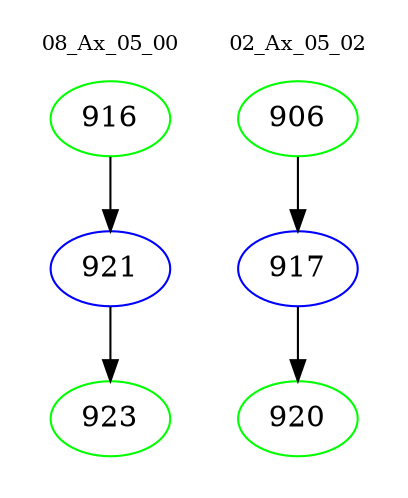 digraph{
subgraph cluster_0 {
color = white
label = "08_Ax_05_00";
fontsize=10;
T0_916 [label="916", color="green"]
T0_916 -> T0_921 [color="black"]
T0_921 [label="921", color="blue"]
T0_921 -> T0_923 [color="black"]
T0_923 [label="923", color="green"]
}
subgraph cluster_1 {
color = white
label = "02_Ax_05_02";
fontsize=10;
T1_906 [label="906", color="green"]
T1_906 -> T1_917 [color="black"]
T1_917 [label="917", color="blue"]
T1_917 -> T1_920 [color="black"]
T1_920 [label="920", color="green"]
}
}
